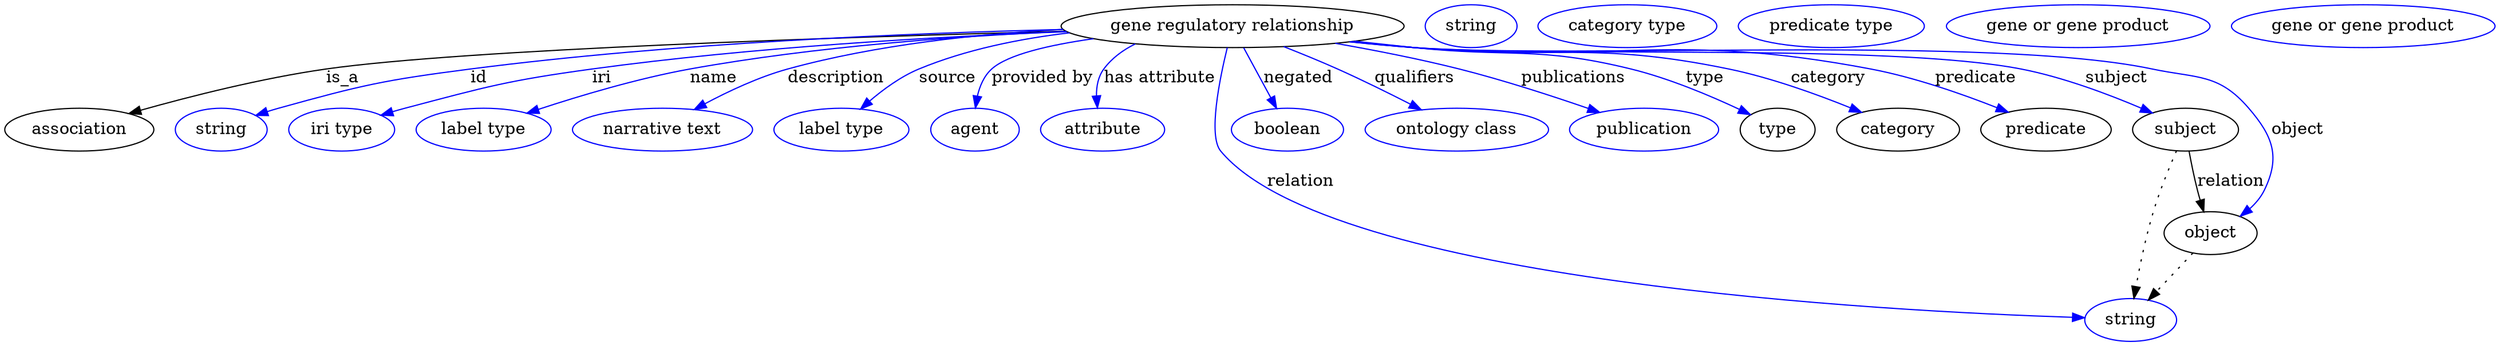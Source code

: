 digraph {
	graph [bb="0,0,2086.9,283"];
	node [label="\N"];
	"gene regulatory relationship"	[height=0.5,
		label="gene regulatory relationship",
		pos="1029.4,265",
		width=3.9899];
	association	[height=0.5,
		pos="62.394,178",
		width=1.7332];
	"gene regulatory relationship" -> association	[label=is_a,
		lp="283.39,221.5",
		pos="e,103.96,191.52 889.61,260.76 703.68,255.89 385.04,245.48 269.39,229 215.52,221.32 155.16,205.94 113.59,194.26"];
	id	[color=blue,
		height=0.5,
		label=string,
		pos="181.39,178",
		width=1.0652];
	"gene regulatory relationship" -> id	[color=blue,
		label=id,
		lp="397.39,221.5",
		pos="e,210.38,189.99 887.35,262.21 757.5,259.16 560.36,250.95 390.39,229 317.95,219.64 299.77,215.57 229.39,196 226.29,195.14 223.09,\
194.17 219.89,193.15",
		style=solid];
	iri	[color=blue,
		height=0.5,
		label="iri type",
		pos="282.39,178",
		width=1.2277];
	"gene regulatory relationship" -> iri	[color=blue,
		label=iri,
		lp="500.39,221.5",
		pos="e,315.32,190.14 890.33,260.36 781.6,256.2 626.84,247.42 492.39,229 421.75,219.32 404.32,214.25 335.39,196 332.02,195.11 328.55,194.13 \
325.07,193.11",
		style=solid];
	name	[color=blue,
		height=0.5,
		label="label type",
		pos="401.39,178",
		width=1.5707];
	"gene regulatory relationship" -> name	[color=blue,
		label=name,
		lp="594.39,221.5",
		pos="e,437.66,191.84 889.81,260.65 799.3,256.66 679.15,247.96 574.39,229 530.57,221.07 481.96,206.48 447.45,195.11",
		style=solid];
	description	[color=blue,
		height=0.5,
		label="narrative text",
		pos="551.39,178",
		width=2.0943];
	"gene regulatory relationship" -> description	[color=blue,
		label=description,
		lp="696.89,221.5",
		pos="e,578.01,194.9 886.92,262.31 816.49,258.54 730.85,249.53 656.39,229 632.2,222.33 606.74,210.35 586.95,199.78",
		style=solid];
	source	[color=blue,
		height=0.5,
		label="label type",
		pos="701.39,178",
		width=1.5707];
	"gene regulatory relationship" -> source	[color=blue,
		label=source,
		lp="790.39,221.5",
		pos="e,717.48,195.3 892.74,259.42 850.99,254.46 805.74,245.36 766.39,229 751.23,222.69 736.53,211.92 724.96,201.98",
		style=solid];
	"provided by"	[color=blue,
		height=0.5,
		label=agent,
		pos="813.39,178",
		width=1.0291];
	"gene regulatory relationship" -> "provided by"	[color=blue,
		label="provided by",
		lp="869.89,221.5",
		pos="e,813.74,196.24 912.67,254.45 875.67,249.2 840.86,241.17 827.39,229 820.93,223.16 817.35,214.6 815.4,206.2",
		style=solid];
	"has attribute"	[color=blue,
		height=0.5,
		label=attribute,
		pos="920.39,178",
		width=1.4443];
	"gene regulatory relationship" -> "has attribute"	[color=blue,
		label="has attribute",
		lp="968.39,221.5",
		pos="e,916.06,196.35 947.74,250.05 937.48,244.99 928.21,238.18 921.39,229 916.64,222.6 915.17,214.36 915.24,206.43",
		style=solid];
	relation	[color=blue,
		height=0.5,
		label=string,
		pos="1781.4,18",
		width=1.0652];
	"gene regulatory relationship" -> relation	[color=blue,
		label=relation,
		lp="1086.4,134.5",
		pos="e,1743.2,19.917 1024.9,246.99 1018.6,220.94 1008.7,172.83 1019.4,160 1111.3,49.546 1580.3,25.251 1733.2,20.233",
		style=solid];
	negated	[color=blue,
		height=0.5,
		label=boolean,
		pos="1075.4,178",
		width=1.2999];
	"gene regulatory relationship" -> negated	[color=blue,
		label=negated,
		lp="1084.4,221.5",
		pos="e,1066.3,195.89 1038.7,246.8 1045.2,234.74 1054.1,218.4 1061.4,204.79",
		style=solid];
	qualifiers	[color=blue,
		height=0.5,
		label="ontology class",
		pos="1216.4,178",
		width=2.1304];
	"gene regulatory relationship" -> qualifiers	[color=blue,
		label=qualifiers,
		lp="1181.9,221.5",
		pos="e,1186.8,194.8 1072.7,247.67 1087,242.02 1103,235.48 1117.4,229 1137.6,219.91 1159.6,208.9 1177.7,199.53",
		style=solid];
	publications	[color=blue,
		height=0.5,
		label=publication,
		pos="1373.4,178",
		width=1.7332];
	"gene regulatory relationship" -> publications	[color=blue,
		label=publications,
		lp="1315.4,221.5",
		pos="e,1336.5,192.51 1116,250.53 1148.6,244.8 1185.9,237.48 1219.4,229 1256,219.72 1296.7,206.4 1327,195.84",
		style=solid];
	type	[height=0.5,
		pos="1485.4,178",
		width=0.86659];
	"gene regulatory relationship" -> type	[color=blue,
		label=type,
		lp="1424.4,221.5",
		pos="e,1462.7,190.66 1132.3,252.41 1149,250.57 1166.2,248.71 1182.4,247 1262.8,238.54 1284.9,248.45 1363.4,229 1395.2,221.12 1429.5,206.44 \
1453.6,195.02",
		style=solid];
	category	[height=0.5,
		pos="1586.4,178",
		width=1.4263];
	"gene regulatory relationship" -> category	[color=blue,
		label=category,
		lp="1527.9,221.5",
		pos="e,1555.8,192.5 1130.6,252.15 1147.8,250.3 1165.6,248.51 1182.4,247 1298.6,236.55 1330.1,252.6 1444.4,229 1479.8,221.7 1518.3,207.71 \
1546.3,196.38",
		style=solid];
	predicate	[height=0.5,
		pos="1710.4,178",
		width=1.5165];
	"gene regulatory relationship" -> predicate	[color=blue,
		label=predicate,
		lp="1651.4,221.5",
		pos="e,1678.7,192.69 1129.3,251.98 1147,250.11 1165.2,248.36 1182.4,247 1351.4,233.63 1396.8,260.61 1563.4,229 1600.2,222.02 1640.3,207.91 \
1669.3,196.46",
		style=solid];
	subject	[height=0.5,
		pos="1827.4,178",
		width=1.2277];
	"gene regulatory relationship" -> subject	[color=blue,
		label=subject,
		lp="1769.4,221.5",
		pos="e,1799.6,192 1128.5,251.89 1146.4,250.01 1164.9,248.28 1182.4,247 1294.8,238.77 1578.7,250.46 1689.4,229 1724.6,222.17 1762.8,207.74 \
1790.1,196.13",
		style=solid];
	object	[height=0.5,
		pos="1848.4,91",
		width=1.0832];
	"gene regulatory relationship" -> object	[color=blue,
		label=object,
		lp="1921.4,178",
		pos="e,1873.3,105.25 1128.1,251.84 1146.1,249.96 1164.8,248.23 1182.4,247 1319.2,237.42 1665.2,257.33 1799.4,229 1837.4,220.97 1855.1,\
225.48 1880.4,196 1900.7,172.34 1907.1,155.03 1893.4,127 1890.5,121.17 1886.2,116.02 1881.3,111.6",
		style=solid];
	association_type	[color=blue,
		height=0.5,
		label=string,
		pos="1229.4,265",
		width=1.0652];
	association_category	[color=blue,
		height=0.5,
		label="category type",
		pos="1360.4,265",
		width=2.0762];
	"gene regulatory relationship_predicate"	[color=blue,
		height=0.5,
		label="predicate type",
		pos="1531.4,265",
		width=2.1665];
	subject -> relation	[pos="e,1784.1,36.136 1819.8,160.24 1813.9,146.64 1805.8,126.88 1800.4,109 1794.1,88.265 1789.2,64.241 1785.9,46.231",
		style=dotted];
	subject -> object	[label=relation,
		lp="1865.4,134.5",
		pos="e,1842.7,108.98 1830.4,159.77 1832.2,150.09 1834.6,137.8 1837.4,127 1838.1,124.32 1838.9,121.53 1839.7,118.76"];
	"gene regulatory relationship_subject"	[color=blue,
		height=0.5,
		label="gene or gene product",
		pos="1737.4,265",
		width=3.0692];
	object -> relation	[pos="e,1796.2,34.713 1833.5,74.243 1824.6,64.775 1813.1,52.56 1803.1,42.024",
		style=dotted];
	"gene regulatory relationship_object"	[color=blue,
		height=0.5,
		label="gene or gene product",
		pos="1976.4,265",
		width=3.0692];
}
